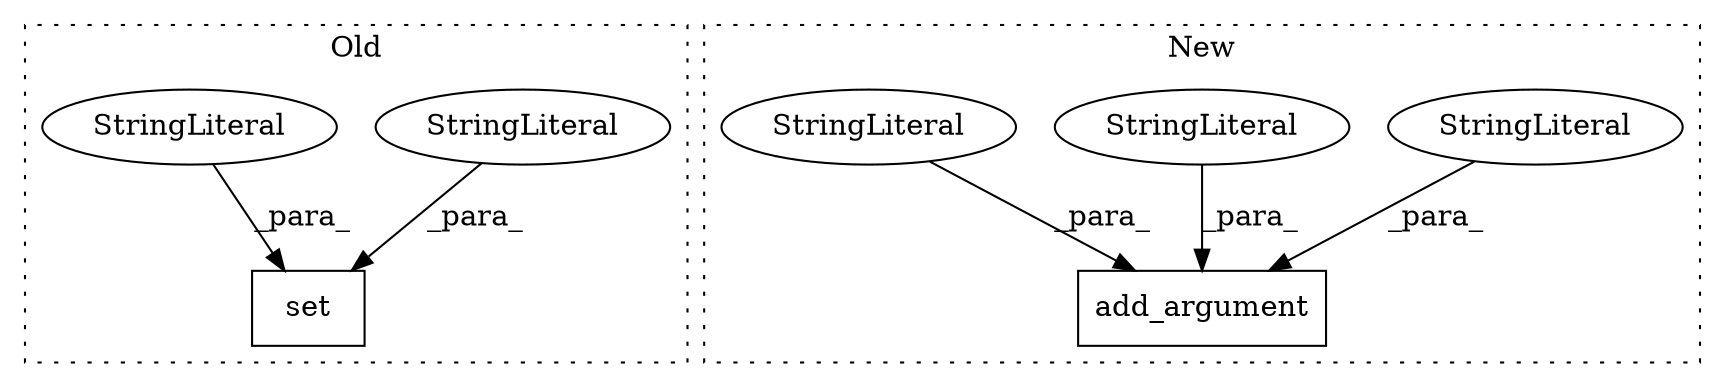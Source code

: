 digraph G {
subgraph cluster0 {
1 [label="set" a="32" s="3088,3121" l="4,1" shape="box"];
6 [label="StringLiteral" a="45" s="3105" l="16" shape="ellipse"];
7 [label="StringLiteral" a="45" s="3092" l="12" shape="ellipse"];
label = "Old";
style="dotted";
}
subgraph cluster1 {
2 [label="add_argument" a="32" s="1205,1323" l="13,1" shape="box"];
3 [label="StringLiteral" a="45" s="1232" l="27" shape="ellipse"];
4 [label="StringLiteral" a="45" s="1218" l="13" shape="ellipse"];
5 [label="StringLiteral" a="45" s="1260" l="63" shape="ellipse"];
label = "New";
style="dotted";
}
3 -> 2 [label="_para_"];
4 -> 2 [label="_para_"];
5 -> 2 [label="_para_"];
6 -> 1 [label="_para_"];
7 -> 1 [label="_para_"];
}